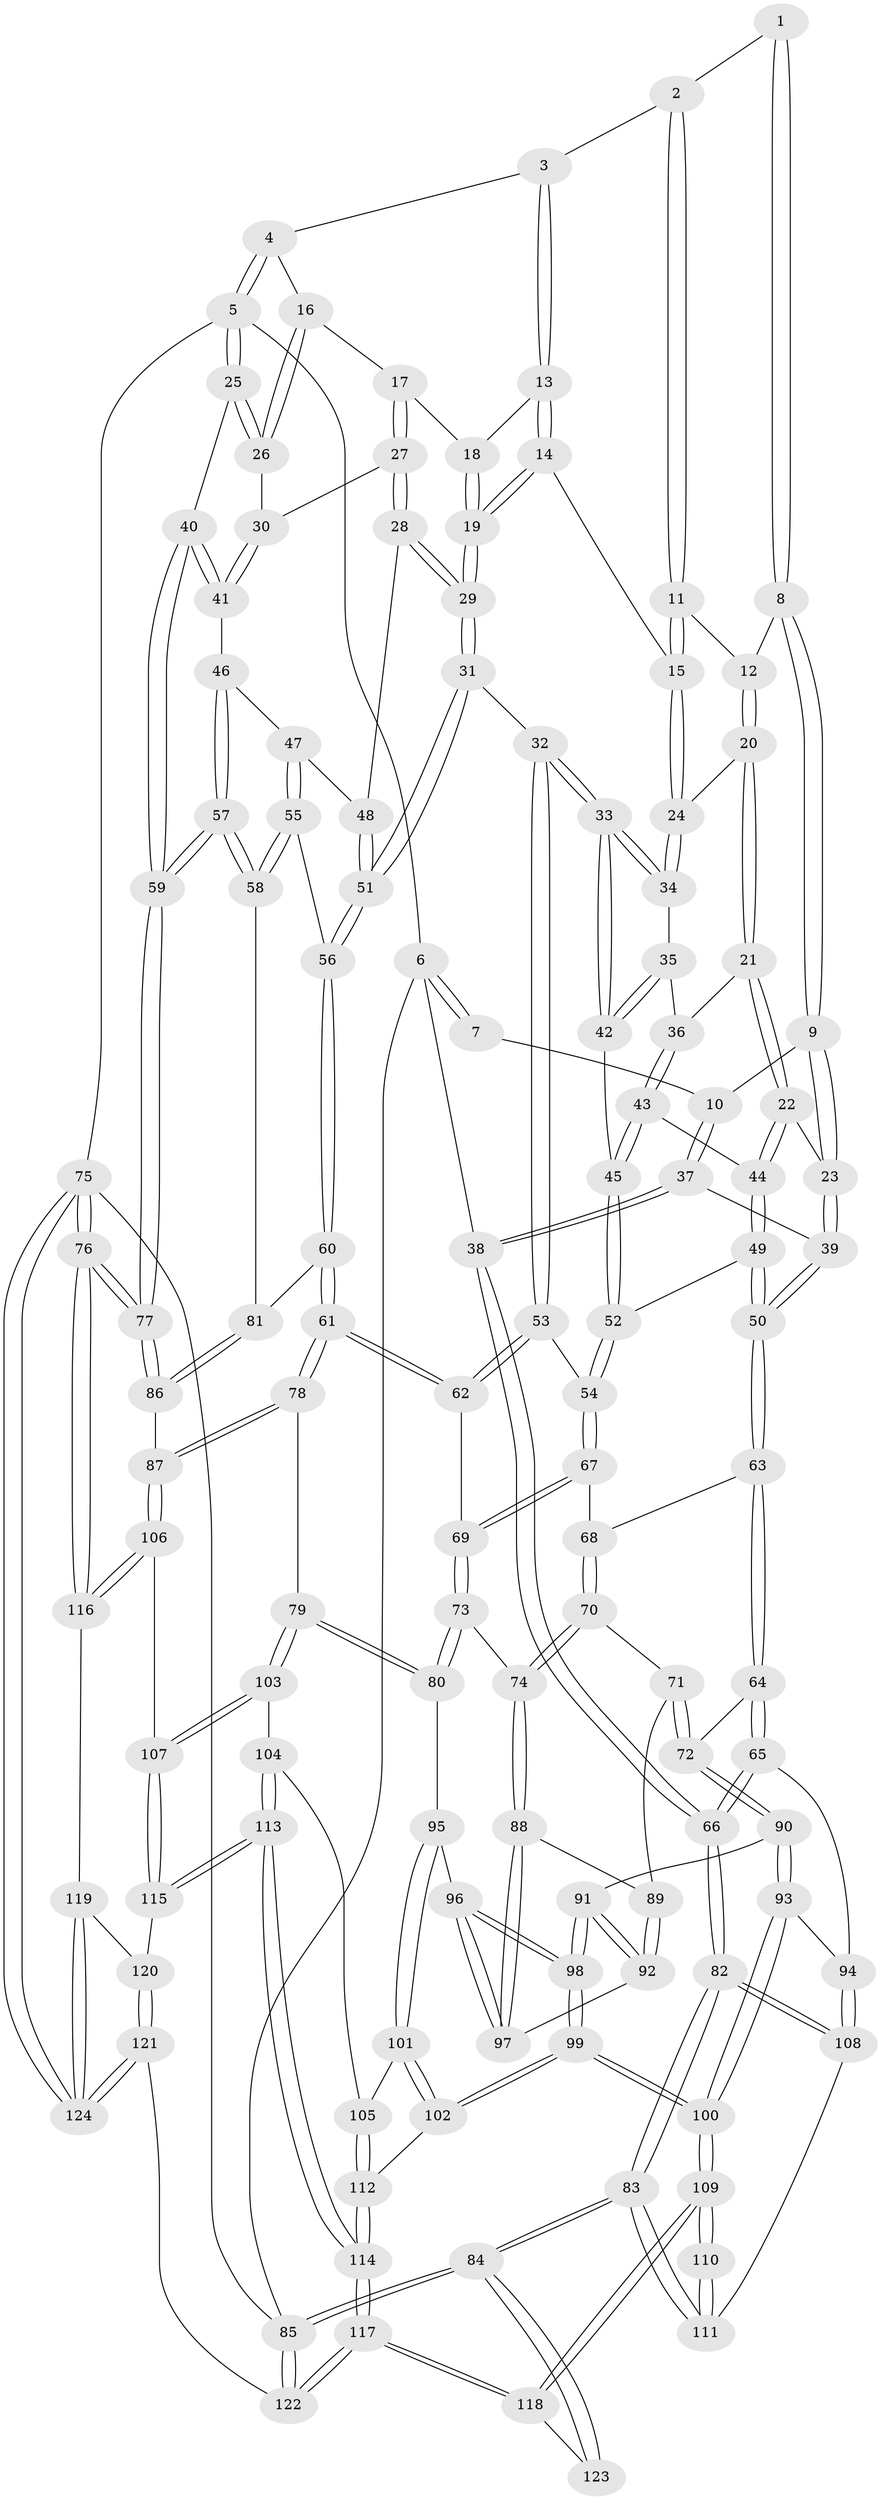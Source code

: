 // coarse degree distribution, {5: 0.3918918918918919, 6: 0.17567567567567569, 4: 0.2972972972972973, 3: 0.05405405405405406, 2: 0.04054054054054054, 7: 0.04054054054054054}
// Generated by graph-tools (version 1.1) at 2025/21/03/04/25 18:21:33]
// undirected, 124 vertices, 307 edges
graph export_dot {
graph [start="1"]
  node [color=gray90,style=filled];
  1 [pos="+0.25276510508068195+0"];
  2 [pos="+0.3557150487708878+0"];
  3 [pos="+0.4128388803166757+0"];
  4 [pos="+0.8097556087756659+0"];
  5 [pos="+1+0"];
  6 [pos="+0+0"];
  7 [pos="+0.04797485395137465+0"];
  8 [pos="+0.20785305170451002+0.06774464154982425"];
  9 [pos="+0.13416365643230127+0.12091390969819851"];
  10 [pos="+0.12981708949578302+0.11897860219609725"];
  11 [pos="+0.35648333350072153+0"];
  12 [pos="+0.2935339288632874+0.10236767472279615"];
  13 [pos="+0.519161163483263+0.06332733689472707"];
  14 [pos="+0.4862339851657562+0.10624165783961685"];
  15 [pos="+0.42808976833481827+0.1143911129454327"];
  16 [pos="+0.7688132482769808+0"];
  17 [pos="+0.7684398596233323+0"];
  18 [pos="+0.6346927696231274+0.062360507112112155"];
  19 [pos="+0.5704266967419209+0.19288592762216747"];
  20 [pos="+0.2988030685355364+0.125275381298476"];
  21 [pos="+0.28555701142294687+0.1559630270938258"];
  22 [pos="+0.2524296562774357+0.18096918206799262"];
  23 [pos="+0.18162091114041692+0.1817716026247728"];
  24 [pos="+0.42374938566661385+0.12053572168018108"];
  25 [pos="+1+0.08373717793159574"];
  26 [pos="+1+0.13159984186747353"];
  27 [pos="+0.7970441353228566+0.10130043990280065"];
  28 [pos="+0.7882207722520765+0.13021649347240452"];
  29 [pos="+0.5716856044036358+0.21732567467543593"];
  30 [pos="+0.9155496181920743+0.16177963820741595"];
  31 [pos="+0.5604845658920964+0.27424827352183245"];
  32 [pos="+0.5038740391117533+0.26592334381643834"];
  33 [pos="+0.500269579062666+0.26415198210979945"];
  34 [pos="+0.4238159863688254+0.13474291311374137"];
  35 [pos="+0.38347665334637804+0.20117375319428926"];
  36 [pos="+0.3562113892783809+0.21249329465132888"];
  37 [pos="+0+0.16708502400635092"];
  38 [pos="+0+0.10332878216030182"];
  39 [pos="+0.12692292904120803+0.322822817609267"];
  40 [pos="+1+0.30213649297357714"];
  41 [pos="+0.9407594555325184+0.23515961872673"];
  42 [pos="+0.45021859728430175+0.26058079932467987"];
  43 [pos="+0.35006299863902707+0.2532540981315862"];
  44 [pos="+0.2770226026573052+0.26468494289855915"];
  45 [pos="+0.373092504949375+0.28546310337982084"];
  46 [pos="+0.8982078616788735+0.28939621727157916"];
  47 [pos="+0.8527201596483657+0.28133883432254414"];
  48 [pos="+0.7836289484190965+0.16766009726735995"];
  49 [pos="+0.25742889781516665+0.3204481309215474"];
  50 [pos="+0.1371761194078905+0.3622637112719028"];
  51 [pos="+0.638039310021807+0.38286853566995"];
  52 [pos="+0.3524303240383783+0.3659302281261527"];
  53 [pos="+0.38723986489792844+0.38290517302427074"];
  54 [pos="+0.3568497591082905+0.37367750368547026"];
  55 [pos="+0.7744257171929197+0.3877956483927912"];
  56 [pos="+0.638955984426514+0.387352239339657"];
  57 [pos="+1+0.49447098584761434"];
  58 [pos="+0.950421342638581+0.4753992991763501"];
  59 [pos="+1+0.5531673386553531"];
  60 [pos="+0.6312761781205516+0.4064357001350276"];
  61 [pos="+0.5809629366591491+0.4672020816509351"];
  62 [pos="+0.4572622890275913+0.4426725701301058"];
  63 [pos="+0.1352888514151021+0.36845238603054753"];
  64 [pos="+0.051575751073145805+0.4531274341063961"];
  65 [pos="+0+0.4796738253737857"];
  66 [pos="+0+0.5065664820350134"];
  67 [pos="+0.29654067612067064+0.4631461366374737"];
  68 [pos="+0.2704339904173971+0.471939860353677"];
  69 [pos="+0.3716250423255223+0.5119932089883101"];
  70 [pos="+0.2524153812639182+0.5335103560554482"];
  71 [pos="+0.24950155714875538+0.536814633282781"];
  72 [pos="+0.11690776944330578+0.5269363458383041"];
  73 [pos="+0.377402675803363+0.5775761432170959"];
  74 [pos="+0.3532892536117751+0.5803591652932918"];
  75 [pos="+1+1"];
  76 [pos="+1+0.7142477794173203"];
  77 [pos="+1+0.6704558842064667"];
  78 [pos="+0.5802414758216012+0.47210806872694694"];
  79 [pos="+0.48067970712820535+0.6235553640176538"];
  80 [pos="+0.4194692134543619+0.6128984257046161"];
  81 [pos="+0.752332793172854+0.5273179494517908"];
  82 [pos="+0+0.6938226074887262"];
  83 [pos="+0+0.7767498826487539"];
  84 [pos="+0+1"];
  85 [pos="+0+1"];
  86 [pos="+0.7887812563493435+0.6581056384211221"];
  87 [pos="+0.7055842379255924+0.6910112191203724"];
  88 [pos="+0.2927976754169865+0.6269402794024881"];
  89 [pos="+0.24835410678540643+0.5438874512791154"];
  90 [pos="+0.14890584213301358+0.6418905624237996"];
  91 [pos="+0.1773454160365404+0.6430719399249616"];
  92 [pos="+0.20158092408514808+0.6256040800635573"];
  93 [pos="+0.12812739356640113+0.6605595665722404"];
  94 [pos="+0.11647286829073163+0.6654642601564342"];
  95 [pos="+0.34660488223690633+0.6820692292159926"];
  96 [pos="+0.29265589081901255+0.6461802262605888"];
  97 [pos="+0.289833136523406+0.6357329193443063"];
  98 [pos="+0.24269618946265567+0.7148680558541104"];
  99 [pos="+0.255590800072096+0.7643749127718359"];
  100 [pos="+0.21517588032503018+0.8516991262310653"];
  101 [pos="+0.34488900396297867+0.699132603721006"];
  102 [pos="+0.2734821631301851+0.7570416658214452"];
  103 [pos="+0.4945435681636733+0.6677178636384334"];
  104 [pos="+0.4137901296645427+0.7347969181021645"];
  105 [pos="+0.3815223101291835+0.7346409364356757"];
  106 [pos="+0.6743028123071495+0.7362233925213182"];
  107 [pos="+0.5930469303255896+0.7841998628051572"];
  108 [pos="+0.08884320406762786+0.6847175761554769"];
  109 [pos="+0.20119175865610345+0.9079254603216388"];
  110 [pos="+0.11070473840448959+0.8618481276281299"];
  111 [pos="+0.11052934111166539+0.8617488118196339"];
  112 [pos="+0.3636675395299123+0.7731876827709774"];
  113 [pos="+0.44655447187337877+0.8942520567948247"];
  114 [pos="+0.41349292356950224+0.9231629954618077"];
  115 [pos="+0.5818197784607317+0.8171338614174084"];
  116 [pos="+0.8106139649176988+0.8618237587949292"];
  117 [pos="+0.2946139360631128+1"];
  118 [pos="+0.2559564727518983+1"];
  119 [pos="+0.7666189724709602+0.9437233491593087"];
  120 [pos="+0.59988453403726+0.8443959453741259"];
  121 [pos="+0.6530163730135377+1"];
  122 [pos="+0.2962784625506094+1"];
  123 [pos="+0.009090130908058465+0.963341534095884"];
  124 [pos="+0.7998792128812139+1"];
  1 -- 2;
  1 -- 8;
  1 -- 8;
  2 -- 3;
  2 -- 11;
  2 -- 11;
  3 -- 4;
  3 -- 13;
  3 -- 13;
  4 -- 5;
  4 -- 5;
  4 -- 16;
  5 -- 6;
  5 -- 25;
  5 -- 25;
  5 -- 75;
  6 -- 7;
  6 -- 7;
  6 -- 38;
  6 -- 85;
  7 -- 10;
  8 -- 9;
  8 -- 9;
  8 -- 12;
  9 -- 10;
  9 -- 23;
  9 -- 23;
  10 -- 37;
  10 -- 37;
  11 -- 12;
  11 -- 15;
  11 -- 15;
  12 -- 20;
  12 -- 20;
  13 -- 14;
  13 -- 14;
  13 -- 18;
  14 -- 15;
  14 -- 19;
  14 -- 19;
  15 -- 24;
  15 -- 24;
  16 -- 17;
  16 -- 26;
  16 -- 26;
  17 -- 18;
  17 -- 27;
  17 -- 27;
  18 -- 19;
  18 -- 19;
  19 -- 29;
  19 -- 29;
  20 -- 21;
  20 -- 21;
  20 -- 24;
  21 -- 22;
  21 -- 22;
  21 -- 36;
  22 -- 23;
  22 -- 44;
  22 -- 44;
  23 -- 39;
  23 -- 39;
  24 -- 34;
  24 -- 34;
  25 -- 26;
  25 -- 26;
  25 -- 40;
  26 -- 30;
  27 -- 28;
  27 -- 28;
  27 -- 30;
  28 -- 29;
  28 -- 29;
  28 -- 48;
  29 -- 31;
  29 -- 31;
  30 -- 41;
  30 -- 41;
  31 -- 32;
  31 -- 51;
  31 -- 51;
  32 -- 33;
  32 -- 33;
  32 -- 53;
  32 -- 53;
  33 -- 34;
  33 -- 34;
  33 -- 42;
  33 -- 42;
  34 -- 35;
  35 -- 36;
  35 -- 42;
  35 -- 42;
  36 -- 43;
  36 -- 43;
  37 -- 38;
  37 -- 38;
  37 -- 39;
  38 -- 66;
  38 -- 66;
  39 -- 50;
  39 -- 50;
  40 -- 41;
  40 -- 41;
  40 -- 59;
  40 -- 59;
  41 -- 46;
  42 -- 45;
  43 -- 44;
  43 -- 45;
  43 -- 45;
  44 -- 49;
  44 -- 49;
  45 -- 52;
  45 -- 52;
  46 -- 47;
  46 -- 57;
  46 -- 57;
  47 -- 48;
  47 -- 55;
  47 -- 55;
  48 -- 51;
  48 -- 51;
  49 -- 50;
  49 -- 50;
  49 -- 52;
  50 -- 63;
  50 -- 63;
  51 -- 56;
  51 -- 56;
  52 -- 54;
  52 -- 54;
  53 -- 54;
  53 -- 62;
  53 -- 62;
  54 -- 67;
  54 -- 67;
  55 -- 56;
  55 -- 58;
  55 -- 58;
  56 -- 60;
  56 -- 60;
  57 -- 58;
  57 -- 58;
  57 -- 59;
  57 -- 59;
  58 -- 81;
  59 -- 77;
  59 -- 77;
  60 -- 61;
  60 -- 61;
  60 -- 81;
  61 -- 62;
  61 -- 62;
  61 -- 78;
  61 -- 78;
  62 -- 69;
  63 -- 64;
  63 -- 64;
  63 -- 68;
  64 -- 65;
  64 -- 65;
  64 -- 72;
  65 -- 66;
  65 -- 66;
  65 -- 94;
  66 -- 82;
  66 -- 82;
  67 -- 68;
  67 -- 69;
  67 -- 69;
  68 -- 70;
  68 -- 70;
  69 -- 73;
  69 -- 73;
  70 -- 71;
  70 -- 74;
  70 -- 74;
  71 -- 72;
  71 -- 72;
  71 -- 89;
  72 -- 90;
  72 -- 90;
  73 -- 74;
  73 -- 80;
  73 -- 80;
  74 -- 88;
  74 -- 88;
  75 -- 76;
  75 -- 76;
  75 -- 124;
  75 -- 124;
  75 -- 85;
  76 -- 77;
  76 -- 77;
  76 -- 116;
  76 -- 116;
  77 -- 86;
  77 -- 86;
  78 -- 79;
  78 -- 87;
  78 -- 87;
  79 -- 80;
  79 -- 80;
  79 -- 103;
  79 -- 103;
  80 -- 95;
  81 -- 86;
  81 -- 86;
  82 -- 83;
  82 -- 83;
  82 -- 108;
  82 -- 108;
  83 -- 84;
  83 -- 84;
  83 -- 111;
  83 -- 111;
  84 -- 85;
  84 -- 85;
  84 -- 123;
  84 -- 123;
  85 -- 122;
  85 -- 122;
  86 -- 87;
  87 -- 106;
  87 -- 106;
  88 -- 89;
  88 -- 97;
  88 -- 97;
  89 -- 92;
  89 -- 92;
  90 -- 91;
  90 -- 93;
  90 -- 93;
  91 -- 92;
  91 -- 92;
  91 -- 98;
  91 -- 98;
  92 -- 97;
  93 -- 94;
  93 -- 100;
  93 -- 100;
  94 -- 108;
  94 -- 108;
  95 -- 96;
  95 -- 101;
  95 -- 101;
  96 -- 97;
  96 -- 97;
  96 -- 98;
  96 -- 98;
  98 -- 99;
  98 -- 99;
  99 -- 100;
  99 -- 100;
  99 -- 102;
  99 -- 102;
  100 -- 109;
  100 -- 109;
  101 -- 102;
  101 -- 102;
  101 -- 105;
  102 -- 112;
  103 -- 104;
  103 -- 107;
  103 -- 107;
  104 -- 105;
  104 -- 113;
  104 -- 113;
  105 -- 112;
  105 -- 112;
  106 -- 107;
  106 -- 116;
  106 -- 116;
  107 -- 115;
  107 -- 115;
  108 -- 111;
  109 -- 110;
  109 -- 110;
  109 -- 118;
  109 -- 118;
  110 -- 111;
  110 -- 111;
  112 -- 114;
  112 -- 114;
  113 -- 114;
  113 -- 114;
  113 -- 115;
  113 -- 115;
  114 -- 117;
  114 -- 117;
  115 -- 120;
  116 -- 119;
  117 -- 118;
  117 -- 118;
  117 -- 122;
  117 -- 122;
  118 -- 123;
  119 -- 120;
  119 -- 124;
  119 -- 124;
  120 -- 121;
  120 -- 121;
  121 -- 122;
  121 -- 124;
  121 -- 124;
}
